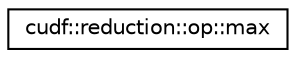 digraph "Graphical Class Hierarchy"
{
  edge [fontname="Helvetica",fontsize="10",labelfontname="Helvetica",labelfontsize="10"];
  node [fontname="Helvetica",fontsize="10",shape=record];
  rankdir="LR";
  Node0 [label="cudf::reduction::op::max",height=0.2,width=0.4,color="black", fillcolor="white", style="filled",URL="$structcudf_1_1reduction_1_1op_1_1max.html"];
}

